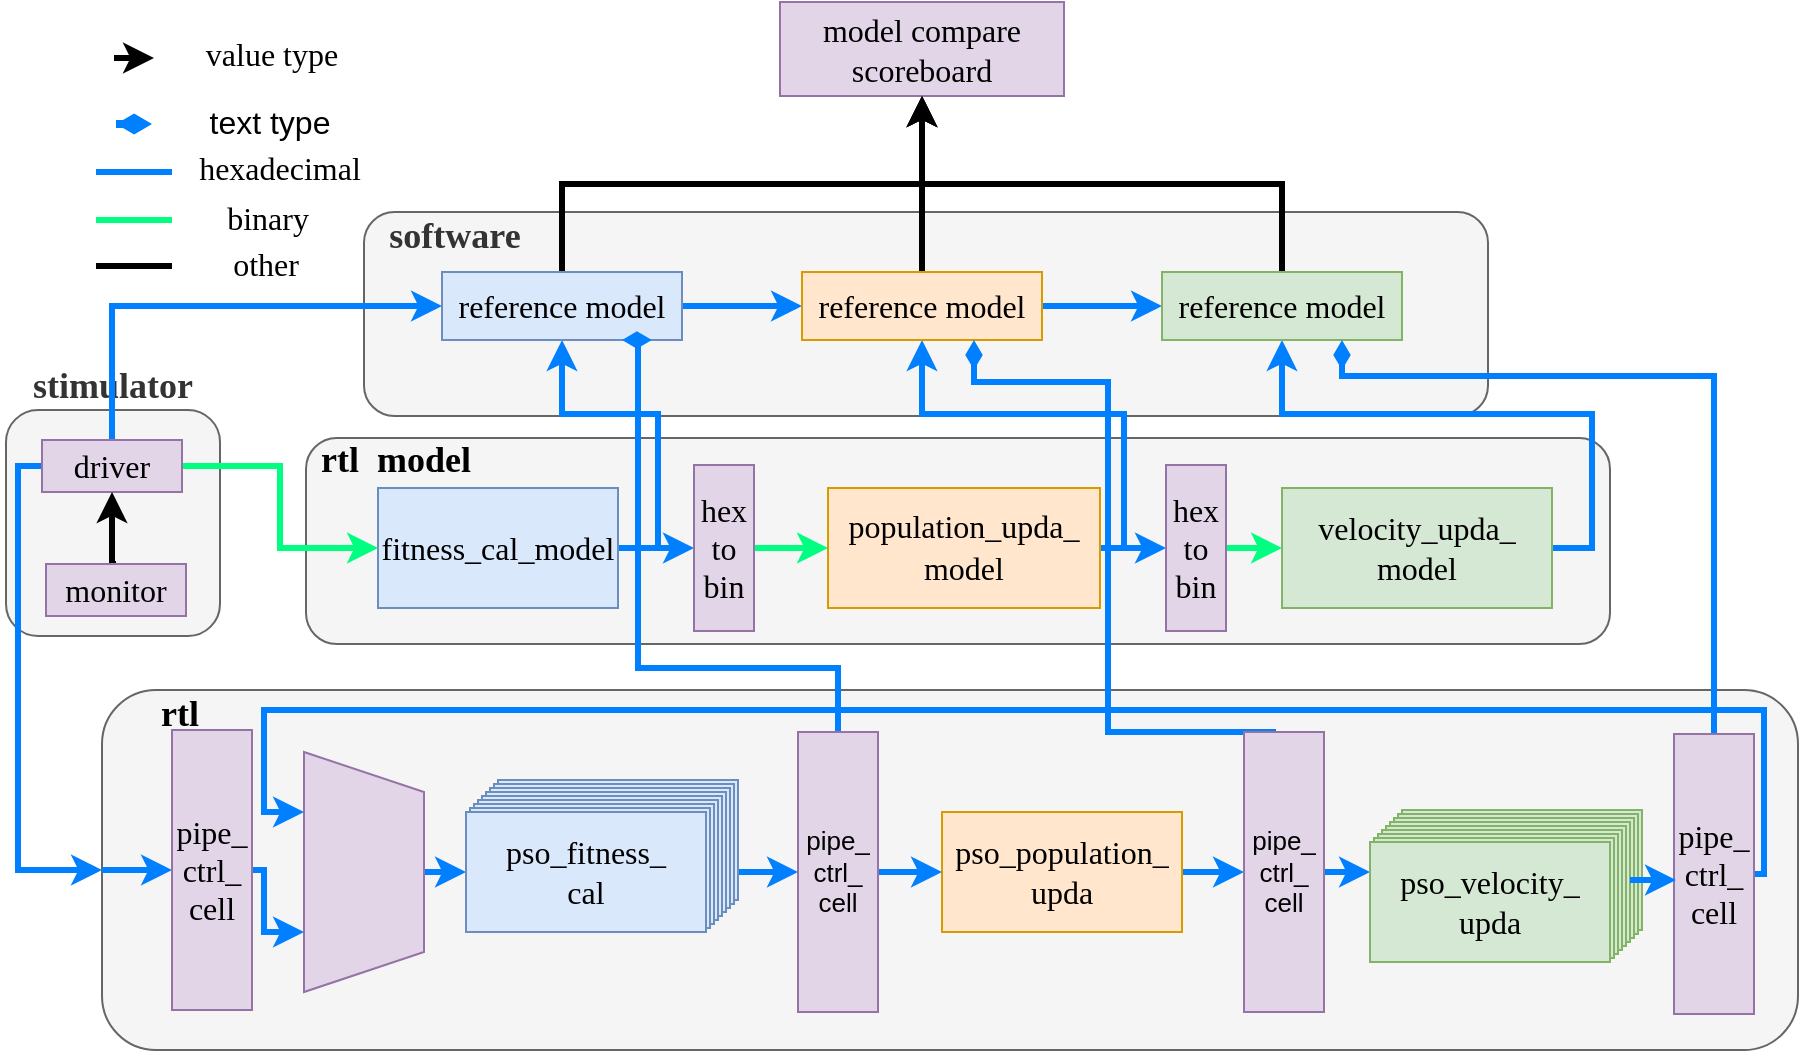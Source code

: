 <mxfile version="15.8.4" type="device"><diagram id="AwvOKtsvH0zIa4o6nqvD" name="第 1 页"><mxGraphModel dx="1102" dy="865" grid="0" gridSize="10" guides="1" tooltips="1" connect="1" arrows="1" fold="1" page="1" pageScale="1" pageWidth="1654" pageHeight="2336" math="0" shadow="0"><root><mxCell id="0"/><mxCell id="1" parent="0"/><mxCell id="_ufJ0et8qiVv8SVSUecM-52" value="" style="rounded=1;whiteSpace=wrap;html=1;labelBackgroundColor=#00FF80;fontFamily=Helvetica;fontSize=12;fontColor=#333333;verticalAlign=middle;fillColor=#f5f5f5;strokeColor=#666666;" parent="1" vertex="1"><mxGeometry x="377" y="393" width="562" height="102" as="geometry"/></mxCell><mxCell id="_ufJ0et8qiVv8SVSUecM-20" value="" style="rounded=1;whiteSpace=wrap;html=1;labelBackgroundColor=none;fontFamily=Helvetica;fontSize=12;fontColor=#333333;fillColor=#f5f5f5;strokeColor=#666666;" parent="1" vertex="1"><mxGeometry x="348" y="506" width="652" height="103" as="geometry"/></mxCell><mxCell id="_ufJ0et8qiVv8SVSUecM-38" style="edgeStyle=orthogonalEdgeStyle;rounded=0;orthogonalLoop=1;jettySize=auto;html=1;exitX=1;exitY=0.5;exitDx=0;exitDy=0;entryX=0;entryY=0.5;entryDx=0;entryDy=0;fontFamily=Helvetica;fontSize=12;fontColor=#000000;endArrow=classic;endFill=1;strokeColor=#007FFF;strokeWidth=3;" parent="1" source="_ufJ0et8qiVv8SVSUecM-1" target="_ufJ0et8qiVv8SVSUecM-36" edge="1"><mxGeometry relative="1" as="geometry"/></mxCell><mxCell id="_ufJ0et8qiVv8SVSUecM-46" style="edgeStyle=orthogonalEdgeStyle;rounded=0;orthogonalLoop=1;jettySize=auto;html=1;exitX=1;exitY=0.5;exitDx=0;exitDy=0;entryX=0.5;entryY=1;entryDx=0;entryDy=0;fontFamily=Helvetica;fontSize=12;fontColor=#00FF80;endArrow=classic;endFill=1;strokeColor=#007FFF;strokeWidth=3;" parent="1" source="_ufJ0et8qiVv8SVSUecM-1" target="_ufJ0et8qiVv8SVSUecM-9" edge="1"><mxGeometry relative="1" as="geometry"/></mxCell><mxCell id="_ufJ0et8qiVv8SVSUecM-1" value="&lt;font style=&quot;font-size: 16px&quot; face=&quot;Times New Roman&quot;&gt;fitness_cal_model&lt;/font&gt;" style="rounded=0;whiteSpace=wrap;html=1;fillColor=#dae8fc;strokeColor=#6c8ebf;" parent="1" vertex="1"><mxGeometry x="384" y="531" width="120" height="60" as="geometry"/></mxCell><mxCell id="_ufJ0et8qiVv8SVSUecM-43" style="edgeStyle=orthogonalEdgeStyle;rounded=0;orthogonalLoop=1;jettySize=auto;html=1;exitX=1;exitY=0.5;exitDx=0;exitDy=0;entryX=0;entryY=0.5;entryDx=0;entryDy=0;fontFamily=Helvetica;fontSize=12;fontColor=#00FF80;endArrow=classic;endFill=1;strokeColor=#007FFF;strokeWidth=3;" parent="1" source="_ufJ0et8qiVv8SVSUecM-2" target="_ufJ0et8qiVv8SVSUecM-40" edge="1"><mxGeometry relative="1" as="geometry"/></mxCell><mxCell id="_ufJ0et8qiVv8SVSUecM-47" style="edgeStyle=orthogonalEdgeStyle;rounded=0;orthogonalLoop=1;jettySize=auto;html=1;exitX=1;exitY=0.5;exitDx=0;exitDy=0;entryX=0.5;entryY=1;entryDx=0;entryDy=0;fontFamily=Helvetica;fontSize=12;fontColor=#00FF80;endArrow=classic;endFill=1;strokeColor=#007FFF;strokeWidth=3;" parent="1" source="_ufJ0et8qiVv8SVSUecM-2" target="_ufJ0et8qiVv8SVSUecM-18" edge="1"><mxGeometry relative="1" as="geometry"><Array as="points"><mxPoint x="757" y="561"/><mxPoint x="757" y="494"/><mxPoint x="656" y="494"/></Array></mxGeometry></mxCell><mxCell id="_ufJ0et8qiVv8SVSUecM-2" value="&lt;div style=&quot;line-height: 19px&quot;&gt;&lt;font face=&quot;Times New Roman&quot; style=&quot;font-size: 16px&quot;&gt;population_upda_&lt;/font&gt;&lt;/div&gt;&lt;div style=&quot;line-height: 19px&quot;&gt;&lt;font face=&quot;Times New Roman&quot; style=&quot;font-size: 16px&quot;&gt;model&lt;/font&gt;&lt;br&gt;&lt;/div&gt;" style="rounded=0;whiteSpace=wrap;html=1;fillColor=#ffe6cc;strokeColor=#d79b00;" parent="1" vertex="1"><mxGeometry x="609" y="531" width="136" height="60" as="geometry"/></mxCell><mxCell id="_ufJ0et8qiVv8SVSUecM-48" style="edgeStyle=orthogonalEdgeStyle;rounded=0;orthogonalLoop=1;jettySize=auto;html=1;exitX=1;exitY=0.5;exitDx=0;exitDy=0;entryX=0.5;entryY=1;entryDx=0;entryDy=0;fontFamily=Helvetica;fontSize=12;fontColor=#00FF80;endArrow=classic;endFill=1;strokeColor=#007FFF;strokeWidth=3;" parent="1" source="_ufJ0et8qiVv8SVSUecM-3" target="_ufJ0et8qiVv8SVSUecM-19" edge="1"><mxGeometry relative="1" as="geometry"/></mxCell><mxCell id="_ufJ0et8qiVv8SVSUecM-3" value="&lt;font style=&quot;font-size: 16px&quot; face=&quot;Times New Roman&quot;&gt;velocity_upda_&lt;br&gt;model&lt;/font&gt;" style="rounded=0;whiteSpace=wrap;html=1;fillColor=#d5e8d4;strokeColor=#82b366;" parent="1" vertex="1"><mxGeometry x="836" y="531" width="135" height="60" as="geometry"/></mxCell><mxCell id="_ufJ0et8qiVv8SVSUecM-33" style="edgeStyle=orthogonalEdgeStyle;rounded=0;orthogonalLoop=1;jettySize=auto;html=1;exitX=1;exitY=0.5;exitDx=0;exitDy=0;entryX=0;entryY=0.5;entryDx=0;entryDy=0;fontFamily=Helvetica;fontSize=12;fontColor=#000000;endArrow=classic;endFill=1;strokeColor=#007FFF;strokeWidth=3;" parent="1" source="_ufJ0et8qiVv8SVSUecM-9" target="_ufJ0et8qiVv8SVSUecM-18" edge="1"><mxGeometry relative="1" as="geometry"/></mxCell><mxCell id="_ufJ0et8qiVv8SVSUecM-49" style="edgeStyle=orthogonalEdgeStyle;rounded=0;orthogonalLoop=1;jettySize=auto;html=1;exitX=0.5;exitY=0;exitDx=0;exitDy=0;entryX=0.5;entryY=1;entryDx=0;entryDy=0;fontFamily=Helvetica;fontSize=12;fontColor=#00FF80;endArrow=classic;endFill=1;strokeColor=#000000;strokeWidth=3;" parent="1" source="_ufJ0et8qiVv8SVSUecM-9" target="_ufJ0et8qiVv8SVSUecM-17" edge="1"><mxGeometry relative="1" as="geometry"/></mxCell><mxCell id="_ufJ0et8qiVv8SVSUecM-9" value="&lt;font face=&quot;Times New Roman&quot; style=&quot;font-size: 16px&quot;&gt;reference model&lt;/font&gt;" style="rounded=0;whiteSpace=wrap;html=1;fillColor=#dae8fc;strokeColor=#6c8ebf;" parent="1" vertex="1"><mxGeometry x="416" y="423" width="120" height="34" as="geometry"/></mxCell><mxCell id="_ufJ0et8qiVv8SVSUecM-17" value="&lt;font style=&quot;font-size: 16px&quot; face=&quot;Times New Roman&quot;&gt;model compare scoreboard&lt;/font&gt;" style="rounded=0;whiteSpace=wrap;html=1;fillColor=#e1d5e7;strokeColor=#9673a6;" parent="1" vertex="1"><mxGeometry x="585" y="288" width="142" height="47" as="geometry"/></mxCell><mxCell id="_ufJ0et8qiVv8SVSUecM-34" style="edgeStyle=orthogonalEdgeStyle;rounded=0;orthogonalLoop=1;jettySize=auto;html=1;exitX=1;exitY=0.5;exitDx=0;exitDy=0;entryX=0;entryY=0.5;entryDx=0;entryDy=0;fontFamily=Helvetica;fontSize=12;fontColor=#000000;endArrow=classic;endFill=1;strokeColor=#007FFF;strokeWidth=3;" parent="1" source="_ufJ0et8qiVv8SVSUecM-18" target="_ufJ0et8qiVv8SVSUecM-19" edge="1"><mxGeometry relative="1" as="geometry"/></mxCell><mxCell id="_ufJ0et8qiVv8SVSUecM-50" style="edgeStyle=orthogonalEdgeStyle;rounded=0;orthogonalLoop=1;jettySize=auto;html=1;exitX=0.5;exitY=0;exitDx=0;exitDy=0;entryX=0.5;entryY=1;entryDx=0;entryDy=0;fontFamily=Helvetica;fontSize=12;fontColor=#00FF80;endArrow=classic;endFill=1;strokeColor=#000000;strokeWidth=3;" parent="1" source="_ufJ0et8qiVv8SVSUecM-18" target="_ufJ0et8qiVv8SVSUecM-17" edge="1"><mxGeometry relative="1" as="geometry"/></mxCell><mxCell id="_ufJ0et8qiVv8SVSUecM-18" value="&lt;font face=&quot;Times New Roman&quot; style=&quot;font-size: 16px&quot;&gt;reference model&lt;/font&gt;" style="rounded=0;whiteSpace=wrap;html=1;fillColor=#ffe6cc;strokeColor=#d79b00;" parent="1" vertex="1"><mxGeometry x="596" y="423" width="120" height="34" as="geometry"/></mxCell><mxCell id="_ufJ0et8qiVv8SVSUecM-51" style="edgeStyle=orthogonalEdgeStyle;rounded=0;orthogonalLoop=1;jettySize=auto;html=1;exitX=0.5;exitY=0;exitDx=0;exitDy=0;entryX=0.5;entryY=1;entryDx=0;entryDy=0;fontFamily=Helvetica;fontSize=12;fontColor=#00FF80;endArrow=classic;endFill=1;strokeColor=#000000;strokeWidth=3;" parent="1" source="_ufJ0et8qiVv8SVSUecM-19" target="_ufJ0et8qiVv8SVSUecM-17" edge="1"><mxGeometry relative="1" as="geometry"/></mxCell><mxCell id="_ufJ0et8qiVv8SVSUecM-19" value="&lt;font face=&quot;Times New Roman&quot; style=&quot;font-size: 16px&quot;&gt;reference model&lt;/font&gt;" style="rounded=0;whiteSpace=wrap;html=1;fillColor=#d5e8d4;strokeColor=#82b366;" parent="1" vertex="1"><mxGeometry x="776" y="423" width="120" height="34" as="geometry"/></mxCell><mxCell id="_ufJ0et8qiVv8SVSUecM-21" value="&lt;font size=&quot;1&quot; face=&quot;Times New Roman&quot;&gt;&lt;b style=&quot;font-size: 18px&quot;&gt;rtl&amp;nbsp;&amp;nbsp;model&lt;/b&gt;&lt;/font&gt;" style="text;html=1;strokeColor=none;fillColor=none;align=center;verticalAlign=middle;whiteSpace=wrap;rounded=0;labelBackgroundColor=none;fontFamily=Helvetica;fontSize=12;fontColor=#000000;" parent="1" vertex="1"><mxGeometry x="304" y="502" width="178" height="30" as="geometry"/></mxCell><mxCell id="_ufJ0et8qiVv8SVSUecM-26" value="" style="rounded=1;whiteSpace=wrap;html=1;labelBackgroundColor=none;fontFamily=Helvetica;fontSize=12;fillColor=#f5f5f5;fontColor=#333333;strokeColor=#666666;" parent="1" vertex="1"><mxGeometry x="198" y="492" width="107" height="113" as="geometry"/></mxCell><mxCell id="_ufJ0et8qiVv8SVSUecM-27" value="&lt;span style=&quot;color: rgb(51 , 51 , 51)&quot;&gt;&lt;font face=&quot;Times New Roman&quot; size=&quot;1&quot;&gt;&lt;b style=&quot;font-size: 18px&quot;&gt;stimulator&lt;/b&gt;&lt;/font&gt;&lt;/span&gt;" style="text;html=1;strokeColor=none;fillColor=none;align=center;verticalAlign=middle;whiteSpace=wrap;rounded=0;labelBackgroundColor=none;fontFamily=Helvetica;fontSize=12;fontColor=#000000;" parent="1" vertex="1"><mxGeometry x="213" y="465" width="77" height="30" as="geometry"/></mxCell><mxCell id="_ufJ0et8qiVv8SVSUecM-30" style="edgeStyle=orthogonalEdgeStyle;rounded=0;orthogonalLoop=1;jettySize=auto;html=1;exitX=1;exitY=0.5;exitDx=0;exitDy=0;fontFamily=Helvetica;fontSize=12;fontColor=#00FF80;endArrow=classic;endFill=1;strokeColor=#00FF80;strokeWidth=3;" parent="1" source="_ufJ0et8qiVv8SVSUecM-28" target="_ufJ0et8qiVv8SVSUecM-1" edge="1"><mxGeometry relative="1" as="geometry"/></mxCell><mxCell id="_ufJ0et8qiVv8SVSUecM-32" style="edgeStyle=orthogonalEdgeStyle;rounded=0;orthogonalLoop=1;jettySize=auto;html=1;exitX=0.5;exitY=0;exitDx=0;exitDy=0;entryX=0;entryY=0.5;entryDx=0;entryDy=0;fontFamily=Helvetica;fontSize=12;fontColor=#000000;endArrow=classic;endFill=1;strokeColor=#007FFF;strokeWidth=3;" parent="1" source="_ufJ0et8qiVv8SVSUecM-28" target="_ufJ0et8qiVv8SVSUecM-9" edge="1"><mxGeometry relative="1" as="geometry"/></mxCell><mxCell id="yB9ya87ErZDUd2jwOkt9-56" style="edgeStyle=orthogonalEdgeStyle;rounded=0;orthogonalLoop=1;jettySize=auto;html=1;exitX=0;exitY=0.5;exitDx=0;exitDy=0;entryX=0;entryY=0.5;entryDx=0;entryDy=0;endArrow=classic;endFill=1;strokeColor=#007FFF;strokeWidth=3;" parent="1" source="_ufJ0et8qiVv8SVSUecM-28" target="yB9ya87ErZDUd2jwOkt9-2" edge="1"><mxGeometry relative="1" as="geometry"><Array as="points"><mxPoint x="204" y="520"/><mxPoint x="204" y="722"/></Array></mxGeometry></mxCell><mxCell id="_ufJ0et8qiVv8SVSUecM-28" value="&lt;font face=&quot;Times New Roman&quot; style=&quot;font-size: 16px&quot;&gt;driver&lt;/font&gt;" style="rounded=0;whiteSpace=wrap;html=1;labelBackgroundColor=none;fontFamily=Helvetica;fontSize=12;fillColor=#e1d5e7;strokeColor=#9673a6;" parent="1" vertex="1"><mxGeometry x="216" y="507" width="70" height="26" as="geometry"/></mxCell><mxCell id="_ufJ0et8qiVv8SVSUecM-31" style="edgeStyle=orthogonalEdgeStyle;rounded=0;orthogonalLoop=1;jettySize=auto;html=1;exitX=0.5;exitY=0;exitDx=0;exitDy=0;entryX=0.5;entryY=1;entryDx=0;entryDy=0;fontFamily=Helvetica;fontSize=12;fontColor=#000000;endArrow=classic;endFill=1;strokeColor=#000000;strokeWidth=3;" parent="1" source="_ufJ0et8qiVv8SVSUecM-29" target="_ufJ0et8qiVv8SVSUecM-28" edge="1"><mxGeometry relative="1" as="geometry"/></mxCell><mxCell id="_ufJ0et8qiVv8SVSUecM-29" value="&lt;font face=&quot;Times New Roman&quot; style=&quot;font-size: 16px&quot;&gt;monitor&lt;/font&gt;" style="rounded=0;whiteSpace=wrap;html=1;labelBackgroundColor=none;fontFamily=Helvetica;fontSize=12;fillColor=#e1d5e7;strokeColor=#9673a6;" parent="1" vertex="1"><mxGeometry x="218" y="569" width="70" height="26" as="geometry"/></mxCell><mxCell id="_ufJ0et8qiVv8SVSUecM-39" style="edgeStyle=orthogonalEdgeStyle;rounded=0;orthogonalLoop=1;jettySize=auto;html=1;exitX=1;exitY=0.5;exitDx=0;exitDy=0;fontFamily=Helvetica;fontSize=12;fontColor=#000000;endArrow=classic;endFill=1;strokeColor=#00FF80;strokeWidth=3;" parent="1" source="_ufJ0et8qiVv8SVSUecM-36" target="_ufJ0et8qiVv8SVSUecM-2" edge="1"><mxGeometry relative="1" as="geometry"/></mxCell><mxCell id="_ufJ0et8qiVv8SVSUecM-36" value="&lt;font style=&quot;font-size: 16px&quot; face=&quot;Times New Roman&quot;&gt;hex&lt;br&gt;to&lt;br&gt;bin&lt;/font&gt;" style="rounded=0;whiteSpace=wrap;html=1;labelBackgroundColor=none;fontFamily=Helvetica;fontSize=12;verticalAlign=middle;fillColor=#e1d5e7;strokeColor=#9673a6;" parent="1" vertex="1"><mxGeometry x="542" y="519.5" width="30" height="83" as="geometry"/></mxCell><mxCell id="_ufJ0et8qiVv8SVSUecM-44" style="edgeStyle=orthogonalEdgeStyle;rounded=0;orthogonalLoop=1;jettySize=auto;html=1;exitX=1;exitY=0.5;exitDx=0;exitDy=0;entryX=0;entryY=0.5;entryDx=0;entryDy=0;fontFamily=Helvetica;fontSize=12;fontColor=#00FF80;endArrow=classic;endFill=1;strokeColor=#00FF80;strokeWidth=3;" parent="1" source="_ufJ0et8qiVv8SVSUecM-40" target="_ufJ0et8qiVv8SVSUecM-3" edge="1"><mxGeometry relative="1" as="geometry"/></mxCell><mxCell id="_ufJ0et8qiVv8SVSUecM-40" value="&lt;font style=&quot;font-size: 16px&quot; face=&quot;Times New Roman&quot;&gt;hex&lt;br&gt;to&lt;br&gt;bin&lt;/font&gt;" style="rounded=0;whiteSpace=wrap;html=1;labelBackgroundColor=none;fontFamily=Helvetica;fontSize=12;verticalAlign=middle;fillColor=#e1d5e7;strokeColor=#9673a6;" parent="1" vertex="1"><mxGeometry x="778" y="519.5" width="30" height="83" as="geometry"/></mxCell><mxCell id="_ufJ0et8qiVv8SVSUecM-53" value="&lt;span style=&quot;color: rgb(51 , 51 , 51)&quot;&gt;&lt;font size=&quot;1&quot; face=&quot;Times New Roman&quot;&gt;&lt;b style=&quot;font-size: 18px&quot;&gt;software&lt;/b&gt;&lt;/font&gt;&lt;/span&gt;" style="text;html=1;strokeColor=none;fillColor=none;align=center;verticalAlign=middle;whiteSpace=wrap;rounded=0;labelBackgroundColor=none;fontFamily=Helvetica;fontSize=12;fontColor=#000000;" parent="1" vertex="1"><mxGeometry x="384" y="390" width="77" height="30" as="geometry"/></mxCell><mxCell id="_ufJ0et8qiVv8SVSUecM-59" value="" style="endArrow=classic;html=1;rounded=0;fontFamily=Helvetica;fontSize=15;fontColor=#00FF80;strokeColor=#000000;strokeWidth=3;" parent="1" edge="1"><mxGeometry width="50" height="50" relative="1" as="geometry"><mxPoint x="252" y="316" as="sourcePoint"/><mxPoint x="272" y="316" as="targetPoint"/></mxGeometry></mxCell><mxCell id="_ufJ0et8qiVv8SVSUecM-60" value="&lt;font color=&quot;#000000&quot; style=&quot;font-size: 16px&quot; face=&quot;Times New Roman&quot;&gt;value type&lt;/font&gt;" style="text;html=1;strokeColor=none;fillColor=none;align=center;verticalAlign=middle;whiteSpace=wrap;rounded=0;labelBackgroundColor=none;fontFamily=Helvetica;fontSize=15;fontColor=#00FF80;" parent="1" vertex="1"><mxGeometry x="295" y="299" width="72" height="30" as="geometry"/></mxCell><mxCell id="_ufJ0et8qiVv8SVSUecM-61" value="" style="endArrow=none;html=1;rounded=0;fontFamily=Helvetica;fontSize=15;fontColor=#007FFF;strokeColor=#007FFF;strokeWidth=3;" parent="1" edge="1"><mxGeometry width="50" height="50" relative="1" as="geometry"><mxPoint x="243" y="373" as="sourcePoint"/><mxPoint x="281" y="373" as="targetPoint"/></mxGeometry></mxCell><mxCell id="_ufJ0et8qiVv8SVSUecM-62" value="&lt;font color=&quot;#000000&quot; style=&quot;font-size: 16px&quot; face=&quot;Times New Roman&quot;&gt;hexadecimal&lt;/font&gt;" style="text;html=1;strokeColor=none;fillColor=none;align=center;verticalAlign=middle;whiteSpace=wrap;rounded=0;labelBackgroundColor=none;fontFamily=Helvetica;fontSize=15;fontColor=#007FFF;" parent="1" vertex="1"><mxGeometry x="305" y="356" width="60" height="30" as="geometry"/></mxCell><mxCell id="_ufJ0et8qiVv8SVSUecM-63" value="" style="endArrow=none;html=1;rounded=0;fontFamily=Helvetica;fontSize=15;fontColor=#007FFF;strokeColor=#00FF80;strokeWidth=3;" parent="1" edge="1"><mxGeometry width="50" height="50" relative="1" as="geometry"><mxPoint x="243" y="397" as="sourcePoint"/><mxPoint x="281" y="397" as="targetPoint"/></mxGeometry></mxCell><mxCell id="_ufJ0et8qiVv8SVSUecM-64" value="&lt;font color=&quot;#000000&quot; style=&quot;font-size: 16px&quot; face=&quot;Times New Roman&quot;&gt;binary&lt;/font&gt;" style="text;html=1;strokeColor=none;fillColor=none;align=center;verticalAlign=middle;whiteSpace=wrap;rounded=0;labelBackgroundColor=none;fontFamily=Helvetica;fontSize=15;fontColor=#007FFF;" parent="1" vertex="1"><mxGeometry x="299" y="381" width="60" height="30" as="geometry"/></mxCell><mxCell id="_ufJ0et8qiVv8SVSUecM-65" value="" style="endArrow=none;html=1;rounded=0;fontFamily=Helvetica;fontSize=15;fontColor=#007FFF;strokeColor=#000000;strokeWidth=3;" parent="1" edge="1"><mxGeometry width="50" height="50" relative="1" as="geometry"><mxPoint x="243" y="420" as="sourcePoint"/><mxPoint x="281" y="420" as="targetPoint"/></mxGeometry></mxCell><mxCell id="_ufJ0et8qiVv8SVSUecM-66" value="&lt;font color=&quot;#000000&quot; style=&quot;font-size: 16px&quot; face=&quot;Times New Roman&quot;&gt;other&lt;/font&gt;" style="text;html=1;strokeColor=none;fillColor=none;align=center;verticalAlign=middle;whiteSpace=wrap;rounded=0;labelBackgroundColor=none;fontFamily=Helvetica;fontSize=15;fontColor=#007FFF;" parent="1" vertex="1"><mxGeometry x="298" y="404" width="60" height="30" as="geometry"/></mxCell><mxCell id="yB9ya87ErZDUd2jwOkt9-2" value="" style="rounded=1;whiteSpace=wrap;html=1;labelBackgroundColor=none;fontFamily=Helvetica;fontSize=15;fontColor=#333333;fillColor=#f5f5f5;strokeColor=#666666;" parent="1" vertex="1"><mxGeometry x="246" y="632" width="848" height="180" as="geometry"/></mxCell><mxCell id="yB9ya87ErZDUd2jwOkt9-3" style="edgeStyle=orthogonalEdgeStyle;rounded=0;orthogonalLoop=1;jettySize=auto;html=1;exitX=0;exitY=0.5;exitDx=0;exitDy=0;entryX=0;entryY=0.5;entryDx=0;entryDy=0;strokeWidth=3;strokeColor=#007FFF;" parent="1" source="yB9ya87ErZDUd2jwOkt9-2" target="yB9ya87ErZDUd2jwOkt9-13" edge="1"><mxGeometry relative="1" as="geometry"/></mxCell><mxCell id="yB9ya87ErZDUd2jwOkt9-4" style="edgeStyle=orthogonalEdgeStyle;rounded=0;orthogonalLoop=1;jettySize=auto;html=1;exitX=1;exitY=0.5;exitDx=0;exitDy=0;fontFamily=Helvetica;fontSize=15;fontColor=#000000;strokeWidth=3;strokeColor=#007FFF;" parent="1" source="yB9ya87ErZDUd2jwOkt9-5" target="yB9ya87ErZDUd2jwOkt9-19" edge="1"><mxGeometry relative="1" as="geometry"/></mxCell><mxCell id="yB9ya87ErZDUd2jwOkt9-5" value="&lt;font style=&quot;font-size: 16px&quot; face=&quot;Times New Roman&quot;&gt;pso_population_&lt;br&gt;upda&lt;/font&gt;" style="rounded=0;whiteSpace=wrap;html=1;fillColor=#ffe6cc;strokeColor=#d79b00;" parent="1" vertex="1"><mxGeometry x="666" y="693" width="120" height="60" as="geometry"/></mxCell><mxCell id="yB9ya87ErZDUd2jwOkt9-6" style="edgeStyle=orthogonalEdgeStyle;rounded=0;orthogonalLoop=1;jettySize=auto;html=1;exitX=1;exitY=0.5;exitDx=0;exitDy=0;fontFamily=Helvetica;fontSize=13;fontColor=#000000;strokeWidth=3;strokeColor=#007FFF;" parent="1" source="yB9ya87ErZDUd2jwOkt9-8" target="yB9ya87ErZDUd2jwOkt9-5" edge="1"><mxGeometry relative="1" as="geometry"/></mxCell><mxCell id="yB9ya87ErZDUd2jwOkt9-7" style="edgeStyle=orthogonalEdgeStyle;rounded=0;orthogonalLoop=1;jettySize=auto;html=1;exitX=0;exitY=0.5;exitDx=0;exitDy=0;entryX=0.992;entryY=0.671;entryDx=0;entryDy=0;entryPerimeter=0;strokeWidth=3;endArrow=none;endFill=0;startArrow=classic;startFill=1;strokeColor=#007FFF;" parent="1" source="yB9ya87ErZDUd2jwOkt9-8" target="yB9ya87ErZDUd2jwOkt9-24" edge="1"><mxGeometry relative="1" as="geometry"/></mxCell><mxCell id="yB9ya87ErZDUd2jwOkt9-48" style="edgeStyle=orthogonalEdgeStyle;rounded=0;orthogonalLoop=1;jettySize=auto;html=1;exitX=0.5;exitY=0;exitDx=0;exitDy=0;entryX=0.75;entryY=1;entryDx=0;entryDy=0;endArrow=diamondThin;endFill=1;strokeColor=#007FFF;strokeWidth=3;" parent="1" source="yB9ya87ErZDUd2jwOkt9-8" target="_ufJ0et8qiVv8SVSUecM-9" edge="1"><mxGeometry relative="1" as="geometry"><Array as="points"><mxPoint x="614" y="621"/><mxPoint x="514" y="621"/><mxPoint x="514" y="457"/></Array></mxGeometry></mxCell><mxCell id="yB9ya87ErZDUd2jwOkt9-8" value="&lt;font style=&quot;font-size: 13px&quot;&gt;pipe_&lt;br&gt;ctrl_&lt;br&gt;cell&lt;/font&gt;" style="rounded=0;whiteSpace=wrap;html=1;fillColor=#e1d5e7;strokeColor=#9673a6;" parent="1" vertex="1"><mxGeometry x="594" y="653" width="40" height="140" as="geometry"/></mxCell><mxCell id="yB9ya87ErZDUd2jwOkt9-9" style="edgeStyle=orthogonalEdgeStyle;rounded=0;orthogonalLoop=1;jettySize=auto;html=1;exitX=0.5;exitY=0;exitDx=0;exitDy=0;entryX=0;entryY=0.5;entryDx=0;entryDy=0;strokeWidth=3;strokeColor=#007FFF;" parent="1" source="yB9ya87ErZDUd2jwOkt9-10" target="yB9ya87ErZDUd2jwOkt9-29" edge="1"><mxGeometry relative="1" as="geometry"/></mxCell><mxCell id="yB9ya87ErZDUd2jwOkt9-10" value="" style="shape=trapezoid;perimeter=trapezoidPerimeter;whiteSpace=wrap;html=1;fixedSize=1;rotation=90;fillColor=#e1d5e7;strokeColor=#9673a6;" parent="1" vertex="1"><mxGeometry x="317" y="693" width="120" height="60" as="geometry"/></mxCell><mxCell id="yB9ya87ErZDUd2jwOkt9-12" style="edgeStyle=orthogonalEdgeStyle;rounded=0;orthogonalLoop=1;jettySize=auto;html=1;exitX=1;exitY=0.5;exitDx=0;exitDy=0;entryX=0.75;entryY=1;entryDx=0;entryDy=0;fontFamily=Helvetica;fontSize=15;fontColor=#000000;strokeWidth=3;strokeColor=#007FFF;" parent="1" source="yB9ya87ErZDUd2jwOkt9-13" target="yB9ya87ErZDUd2jwOkt9-10" edge="1"><mxGeometry relative="1" as="geometry"><Array as="points"><mxPoint x="327" y="722"/><mxPoint x="327" y="753"/></Array></mxGeometry></mxCell><mxCell id="yB9ya87ErZDUd2jwOkt9-13" value="&lt;font style=&quot;font-size: 16px&quot; face=&quot;Times New Roman&quot;&gt;pipe_&lt;br&gt;ctrl_&lt;br&gt;cell&lt;/font&gt;" style="rounded=0;whiteSpace=wrap;html=1;fillColor=#e1d5e7;strokeColor=#9673a6;" parent="1" vertex="1"><mxGeometry x="281" y="652" width="40" height="140" as="geometry"/></mxCell><mxCell id="yB9ya87ErZDUd2jwOkt9-16" style="edgeStyle=orthogonalEdgeStyle;rounded=0;orthogonalLoop=1;jettySize=auto;html=1;exitX=1;exitY=0.5;exitDx=0;exitDy=0;entryX=0.25;entryY=1;entryDx=0;entryDy=0;fontFamily=Helvetica;fontSize=15;fontColor=#000000;strokeWidth=3;strokeColor=#007FFF;" parent="1" source="yB9ya87ErZDUd2jwOkt9-17" target="yB9ya87ErZDUd2jwOkt9-10" edge="1"><mxGeometry relative="1" as="geometry"><Array as="points"><mxPoint x="1077" y="724"/><mxPoint x="1077" y="642"/><mxPoint x="327" y="642"/><mxPoint x="327" y="693"/></Array></mxGeometry></mxCell><mxCell id="yB9ya87ErZDUd2jwOkt9-50" style="edgeStyle=orthogonalEdgeStyle;rounded=0;orthogonalLoop=1;jettySize=auto;html=1;exitX=0.5;exitY=0;exitDx=0;exitDy=0;entryX=0.75;entryY=1;entryDx=0;entryDy=0;endArrow=diamondThin;endFill=1;strokeColor=#007FFF;strokeWidth=3;" parent="1" source="yB9ya87ErZDUd2jwOkt9-17" target="_ufJ0et8qiVv8SVSUecM-19" edge="1"><mxGeometry relative="1" as="geometry"><Array as="points"><mxPoint x="1052" y="475"/><mxPoint x="866" y="475"/></Array></mxGeometry></mxCell><mxCell id="yB9ya87ErZDUd2jwOkt9-17" value="&lt;font style=&quot;font-size: 16px&quot; face=&quot;Times New Roman&quot;&gt;pipe_&lt;br&gt;ctrl_&lt;br&gt;cell&lt;/font&gt;" style="rounded=0;whiteSpace=wrap;html=1;fillColor=#e1d5e7;strokeColor=#9673a6;" parent="1" vertex="1"><mxGeometry x="1032" y="654" width="40" height="140" as="geometry"/></mxCell><mxCell id="yB9ya87ErZDUd2jwOkt9-18" style="edgeStyle=orthogonalEdgeStyle;rounded=0;orthogonalLoop=1;jettySize=auto;html=1;exitX=1;exitY=0.5;exitDx=0;exitDy=0;entryX=0;entryY=0.25;entryDx=0;entryDy=0;startArrow=none;startFill=0;endArrow=classic;endFill=1;strokeWidth=3;strokeColor=#007FFF;" parent="1" source="yB9ya87ErZDUd2jwOkt9-19" target="yB9ya87ErZDUd2jwOkt9-38" edge="1"><mxGeometry relative="1" as="geometry"/></mxCell><mxCell id="yB9ya87ErZDUd2jwOkt9-49" style="edgeStyle=orthogonalEdgeStyle;rounded=0;orthogonalLoop=1;jettySize=auto;html=1;exitX=0.5;exitY=0;exitDx=0;exitDy=0;entryX=0.75;entryY=1;entryDx=0;entryDy=0;endArrow=diamondThin;endFill=1;strokeColor=#007FFF;strokeWidth=3;" parent="1" edge="1"><mxGeometry relative="1" as="geometry"><mxPoint x="833" y="653" as="sourcePoint"/><mxPoint x="682" y="457" as="targetPoint"/><Array as="points"><mxPoint x="749" y="653"/><mxPoint x="749" y="478"/><mxPoint x="682" y="478"/></Array></mxGeometry></mxCell><mxCell id="yB9ya87ErZDUd2jwOkt9-19" value="&lt;font style=&quot;font-size: 13px&quot;&gt;pipe_&lt;br&gt;ctrl_&lt;br&gt;cell&lt;/font&gt;" style="rounded=0;whiteSpace=wrap;html=1;fillColor=#e1d5e7;strokeColor=#9673a6;" parent="1" vertex="1"><mxGeometry x="817" y="653" width="40" height="140" as="geometry"/></mxCell><mxCell id="yB9ya87ErZDUd2jwOkt9-21" value="pso_fitness_cal" style="rounded=0;whiteSpace=wrap;html=1;fillColor=#dae8fc;strokeColor=#6c8ebf;" parent="1" vertex="1"><mxGeometry x="444" y="677" width="120" height="60" as="geometry"/></mxCell><mxCell id="yB9ya87ErZDUd2jwOkt9-22" value="pso_fitness_cal" style="rounded=0;whiteSpace=wrap;html=1;fillColor=#dae8fc;strokeColor=#6c8ebf;" parent="1" vertex="1"><mxGeometry x="442" y="679" width="120" height="60" as="geometry"/></mxCell><mxCell id="yB9ya87ErZDUd2jwOkt9-23" value="pso_fitness_cal" style="rounded=0;whiteSpace=wrap;html=1;fillColor=#dae8fc;strokeColor=#6c8ebf;" parent="1" vertex="1"><mxGeometry x="440" y="681" width="120" height="60" as="geometry"/></mxCell><mxCell id="yB9ya87ErZDUd2jwOkt9-24" value="pso_fitness_cal" style="rounded=0;whiteSpace=wrap;html=1;fillColor=#dae8fc;strokeColor=#6c8ebf;" parent="1" vertex="1"><mxGeometry x="438" y="683" width="120" height="60" as="geometry"/></mxCell><mxCell id="yB9ya87ErZDUd2jwOkt9-25" value="pso_fitness_cal" style="rounded=0;whiteSpace=wrap;html=1;fillColor=#dae8fc;strokeColor=#6c8ebf;" parent="1" vertex="1"><mxGeometry x="436" y="685" width="120" height="60" as="geometry"/></mxCell><mxCell id="yB9ya87ErZDUd2jwOkt9-26" value="pso_fitness_cal" style="rounded=0;whiteSpace=wrap;html=1;fillColor=#dae8fc;strokeColor=#6c8ebf;" parent="1" vertex="1"><mxGeometry x="434" y="687" width="120" height="60" as="geometry"/></mxCell><mxCell id="yB9ya87ErZDUd2jwOkt9-27" value="pso_fitness_cal" style="rounded=0;whiteSpace=wrap;html=1;fillColor=#dae8fc;strokeColor=#6c8ebf;" parent="1" vertex="1"><mxGeometry x="432" y="689" width="120" height="60" as="geometry"/></mxCell><mxCell id="yB9ya87ErZDUd2jwOkt9-28" value="pso_fitness_cal" style="rounded=0;whiteSpace=wrap;html=1;fillColor=#dae8fc;strokeColor=#6c8ebf;" parent="1" vertex="1"><mxGeometry x="430" y="691" width="120" height="60" as="geometry"/></mxCell><mxCell id="yB9ya87ErZDUd2jwOkt9-29" value="&lt;font style=&quot;font-size: 16px&quot; face=&quot;Times New Roman&quot;&gt;pso_fitness_&lt;br&gt;cal&lt;/font&gt;" style="rounded=0;whiteSpace=wrap;html=1;fillColor=#dae8fc;strokeColor=#6c8ebf;" parent="1" vertex="1"><mxGeometry x="428" y="693" width="120" height="60" as="geometry"/></mxCell><mxCell id="yB9ya87ErZDUd2jwOkt9-30" value="pso_fitness_cal" style="rounded=0;whiteSpace=wrap;html=1;fillColor=#d5e8d4;strokeColor=#82b366;" parent="1" vertex="1"><mxGeometry x="896" y="692" width="120" height="60" as="geometry"/></mxCell><mxCell id="yB9ya87ErZDUd2jwOkt9-31" value="pso_fitness_cal" style="rounded=0;whiteSpace=wrap;html=1;fillColor=#d5e8d4;strokeColor=#82b366;" parent="1" vertex="1"><mxGeometry x="894" y="694" width="120" height="60" as="geometry"/></mxCell><mxCell id="yB9ya87ErZDUd2jwOkt9-32" value="pso_fitness_cal" style="rounded=0;whiteSpace=wrap;html=1;fillColor=#d5e8d4;strokeColor=#82b366;" parent="1" vertex="1"><mxGeometry x="892" y="696" width="120" height="60" as="geometry"/></mxCell><mxCell id="yB9ya87ErZDUd2jwOkt9-33" value="pso_fitness_cal" style="rounded=0;whiteSpace=wrap;html=1;fillColor=#d5e8d4;strokeColor=#82b366;" parent="1" vertex="1"><mxGeometry x="890" y="698" width="120" height="60" as="geometry"/></mxCell><mxCell id="yB9ya87ErZDUd2jwOkt9-34" value="pso_fitness_cal" style="rounded=0;whiteSpace=wrap;html=1;fillColor=#d5e8d4;strokeColor=#82b366;" parent="1" vertex="1"><mxGeometry x="888" y="700" width="120" height="60" as="geometry"/></mxCell><mxCell id="yB9ya87ErZDUd2jwOkt9-35" value="pso_fitness_cal" style="rounded=0;whiteSpace=wrap;html=1;fillColor=#d5e8d4;strokeColor=#82b366;" parent="1" vertex="1"><mxGeometry x="886" y="702" width="120" height="60" as="geometry"/></mxCell><mxCell id="yB9ya87ErZDUd2jwOkt9-36" value="pso_fitness_cal" style="rounded=0;whiteSpace=wrap;html=1;fillColor=#d5e8d4;strokeColor=#82b366;" parent="1" vertex="1"><mxGeometry x="884" y="704" width="120" height="60" as="geometry"/></mxCell><mxCell id="yB9ya87ErZDUd2jwOkt9-37" value="pso_fitness_cal" style="rounded=0;whiteSpace=wrap;html=1;fillColor=#d5e8d4;strokeColor=#82b366;" parent="1" vertex="1"><mxGeometry x="882" y="706" width="120" height="60" as="geometry"/></mxCell><mxCell id="yB9ya87ErZDUd2jwOkt9-38" value="&lt;font style=&quot;font-size: 16px&quot; face=&quot;Times New Roman&quot;&gt;pso_velocity_&lt;br&gt;upda&lt;/font&gt;" style="rounded=0;whiteSpace=wrap;html=1;fillColor=#d5e8d4;strokeColor=#82b366;" parent="1" vertex="1"><mxGeometry x="880" y="708" width="120" height="60" as="geometry"/></mxCell><mxCell id="yB9ya87ErZDUd2jwOkt9-39" style="edgeStyle=orthogonalEdgeStyle;rounded=0;orthogonalLoop=1;jettySize=auto;html=1;exitX=1;exitY=0.5;exitDx=0;exitDy=0;entryX=0;entryY=0.25;entryDx=0;entryDy=0;startArrow=none;startFill=0;endArrow=classic;endFill=1;strokeWidth=3;strokeColor=#007FFF;" parent="1" edge="1"><mxGeometry relative="1" as="geometry"><mxPoint x="1010" y="727.0" as="sourcePoint"/><mxPoint x="1033" y="727.0" as="targetPoint"/></mxGeometry></mxCell><mxCell id="yB9ya87ErZDUd2jwOkt9-53" style="edgeStyle=orthogonalEdgeStyle;rounded=0;orthogonalLoop=1;jettySize=auto;html=1;endArrow=diamondThin;endFill=1;strokeColor=#007FFF;strokeWidth=4;" parent="1" edge="1"><mxGeometry relative="1" as="geometry"><mxPoint x="271" y="349" as="targetPoint"/><mxPoint x="253" y="349" as="sourcePoint"/></mxGeometry></mxCell><mxCell id="yB9ya87ErZDUd2jwOkt9-54" value="&lt;font color=&quot;#000000&quot; style=&quot;font-size: 16px&quot;&gt;text type&lt;/font&gt;" style="text;html=1;strokeColor=none;fillColor=none;align=center;verticalAlign=middle;whiteSpace=wrap;rounded=0;labelBackgroundColor=none;fontFamily=Helvetica;fontSize=15;fontColor=#00FF80;" parent="1" vertex="1"><mxGeometry x="294" y="333" width="72" height="30" as="geometry"/></mxCell><mxCell id="yB9ya87ErZDUd2jwOkt9-57" value="&lt;font&gt;&lt;b&gt;&lt;font style=&quot;font-size: 18px&quot; face=&quot;Times New Roman&quot;&gt;rtl&lt;/font&gt;&lt;br&gt;&lt;/b&gt;&lt;/font&gt;" style="text;html=1;strokeColor=none;fillColor=none;align=center;verticalAlign=middle;whiteSpace=wrap;rounded=0;labelBackgroundColor=none;fontFamily=Helvetica;fontSize=12;fontColor=#000000;" parent="1" vertex="1"><mxGeometry x="196" y="629" width="178" height="30" as="geometry"/></mxCell></root></mxGraphModel></diagram></mxfile>